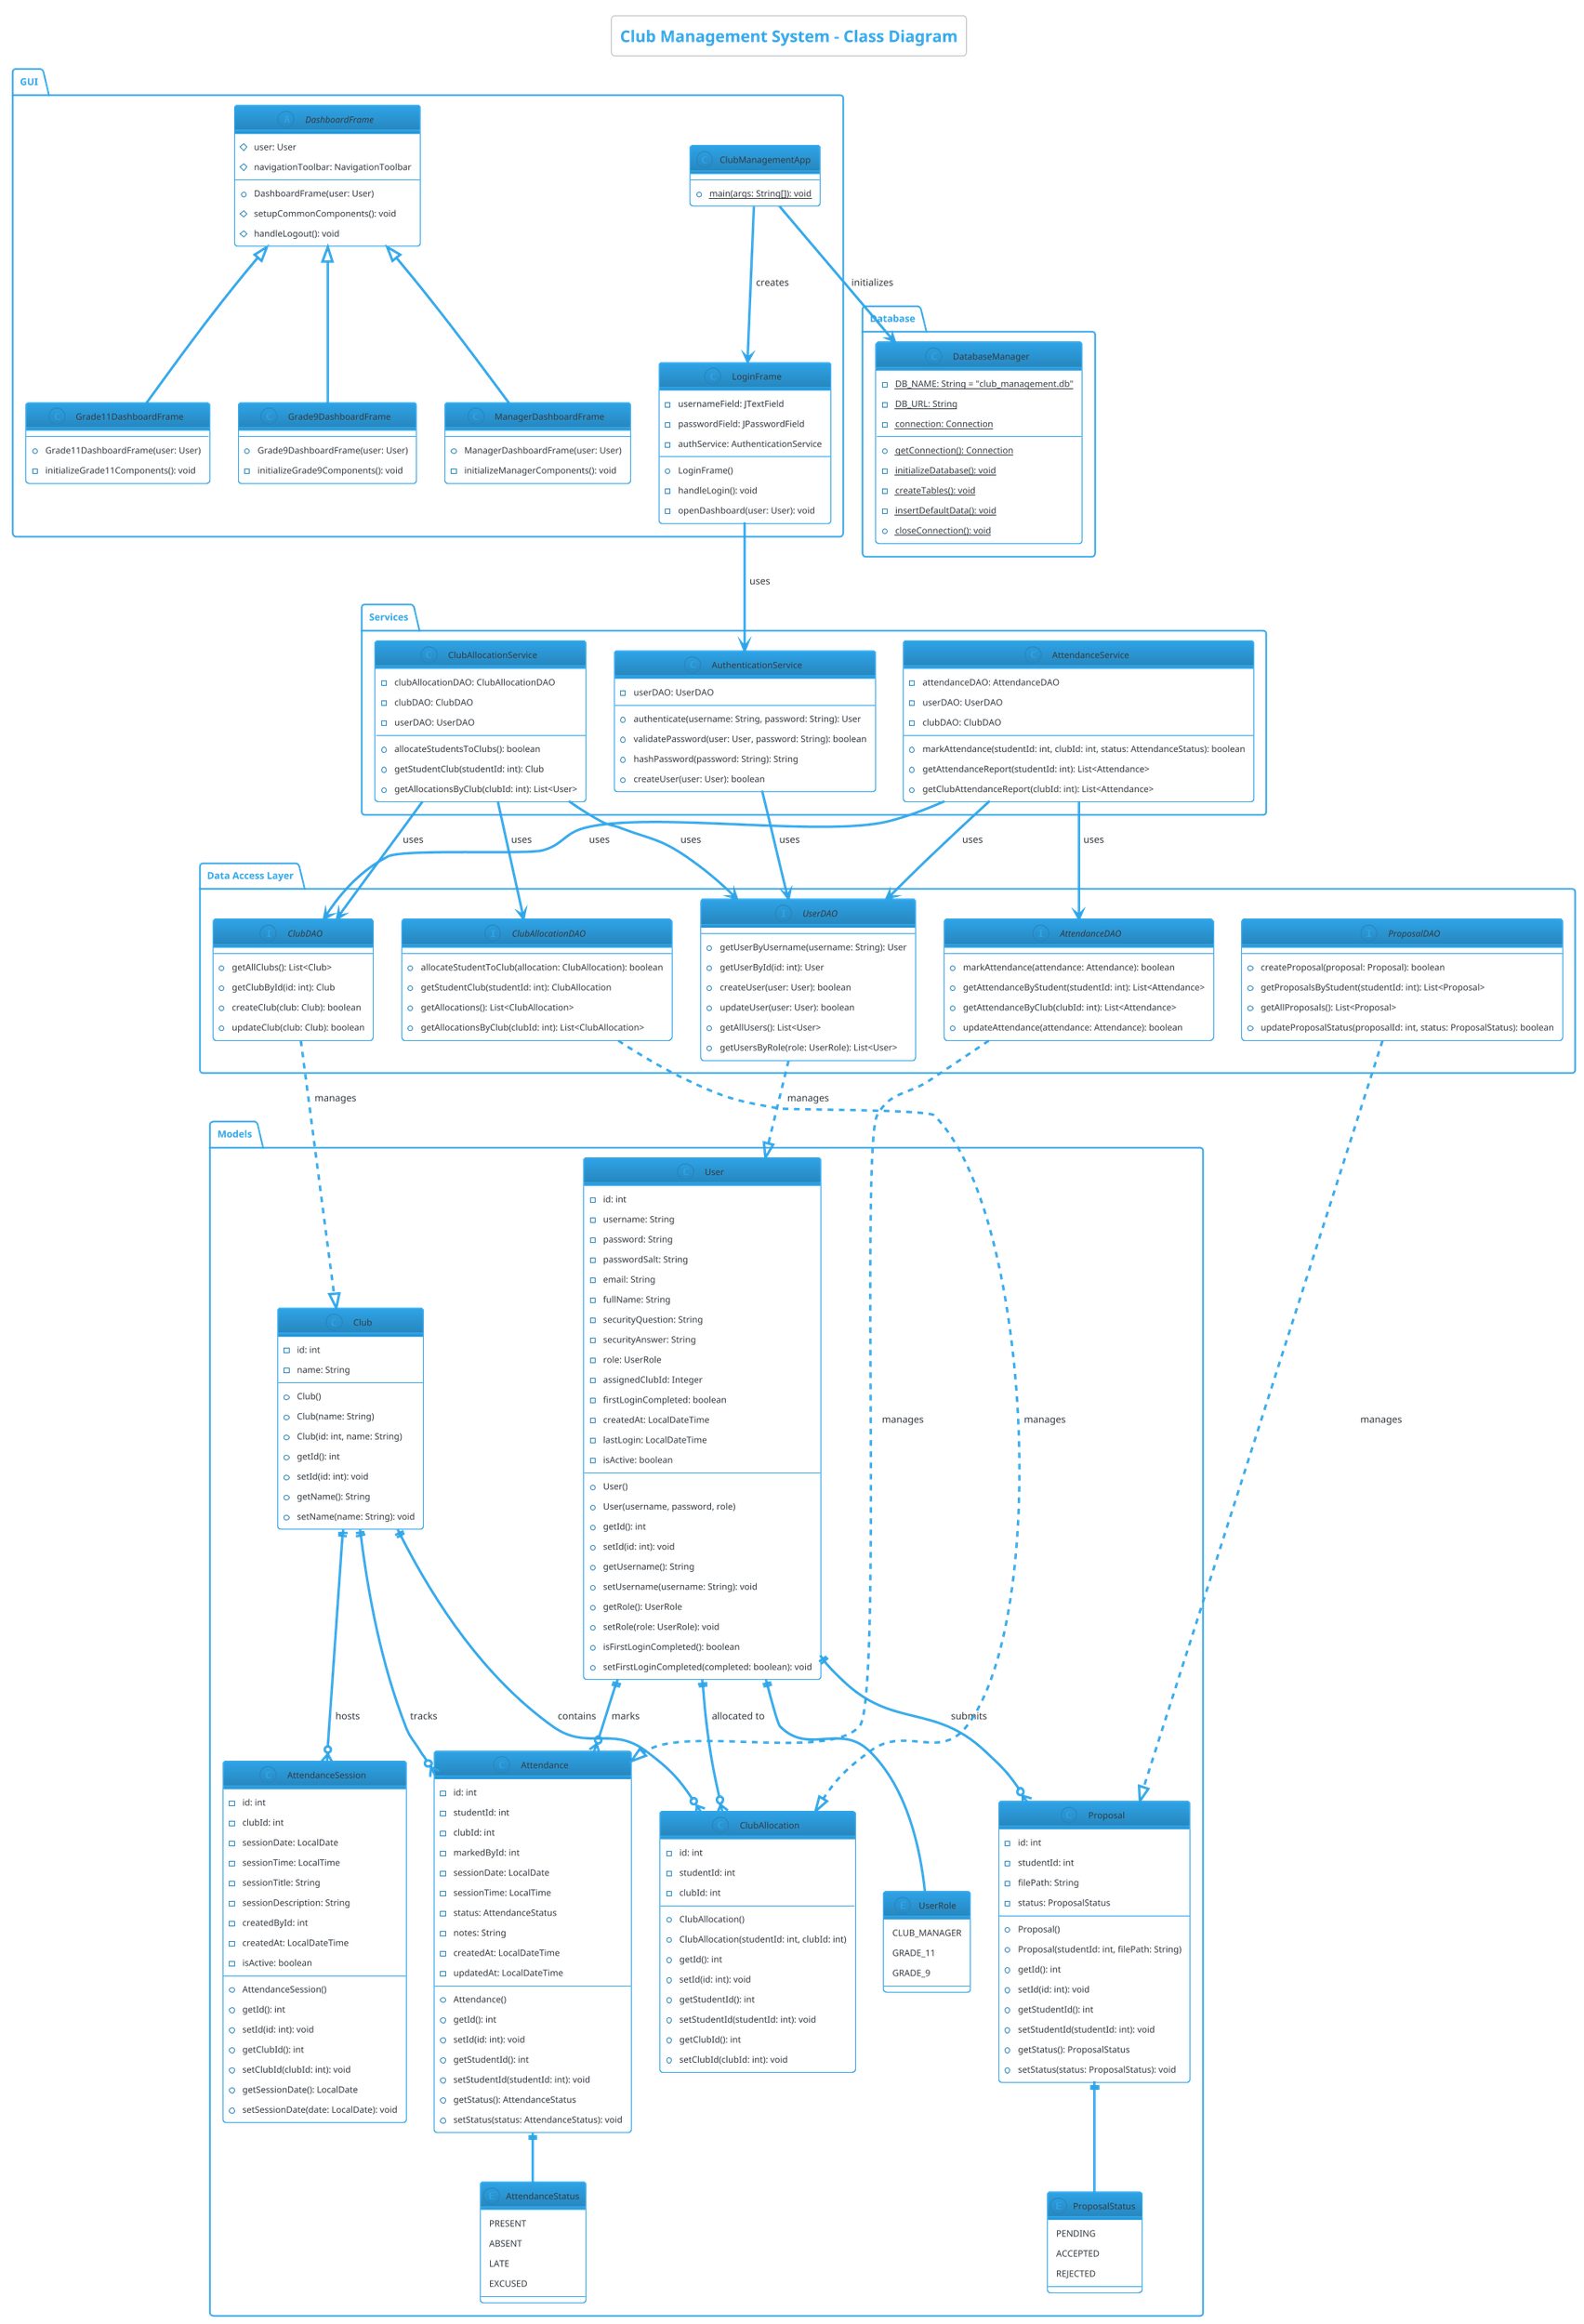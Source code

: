 @startuml Club Management System - Class Diagram

!theme cerulean-outline

title Club Management System - Class Diagram

package "Models" {
    class User {
        - id: int
        - username: String
        - password: String
        - passwordSalt: String
        - email: String
        - fullName: String
        - securityQuestion: String
        - securityAnswer: String
        - role: UserRole
        - assignedClubId: Integer
        - firstLoginCompleted: boolean
        - createdAt: LocalDateTime
        - lastLogin: LocalDateTime
        - isActive: boolean

        + User()
        + User(username, password, role)
        + getId(): int
        + setId(id: int): void
        + getUsername(): String
        + setUsername(username: String): void
        + getRole(): UserRole
        + setRole(role: UserRole): void
        + isFirstLoginCompleted(): boolean
        + setFirstLoginCompleted(completed: boolean): void
    }

    enum UserRole {
        CLUB_MANAGER
        GRADE_11
        GRADE_9
    }

    class Club {
        - id: int
        - name: String

        + Club()
        + Club(name: String)
        + Club(id: int, name: String)
        + getId(): int
        + setId(id: int): void
        + getName(): String
        + setName(name: String): void
    }

    class Proposal {
        - id: int
        - studentId: int
        - filePath: String
        - status: ProposalStatus

        + Proposal()
        + Proposal(studentId: int, filePath: String)
        + getId(): int
        + setId(id: int): void
        + getStudentId(): int
        + setStudentId(studentId: int): void
        + getStatus(): ProposalStatus
        + setStatus(status: ProposalStatus): void
    }

    enum ProposalStatus {
        PENDING
        ACCEPTED
        REJECTED
    }

    class Attendance {
        - id: int
        - studentId: int
        - clubId: int
        - markedById: int
        - sessionDate: LocalDate
        - sessionTime: LocalTime
        - status: AttendanceStatus
        - notes: String
        - createdAt: LocalDateTime
        - updatedAt: LocalDateTime

        + Attendance()
        + getId(): int
        + setId(id: int): void
        + getStudentId(): int
        + setStudentId(studentId: int): void
        + getStatus(): AttendanceStatus
        + setStatus(status: AttendanceStatus): void
    }

    enum AttendanceStatus {
        PRESENT
        ABSENT
        LATE
        EXCUSED
    }

    class ClubAllocation {
        - id: int
        - studentId: int
        - clubId: int

        + ClubAllocation()
        + ClubAllocation(studentId: int, clubId: int)
        + getId(): int
        + setId(id: int): void
        + getStudentId(): int
        + setStudentId(studentId: int): void
        + getClubId(): int
        + setClubId(clubId: int): void
    }

    class AttendanceSession {
        - id: int
        - clubId: int
        - sessionDate: LocalDate
        - sessionTime: LocalTime
        - sessionTitle: String
        - sessionDescription: String
        - createdById: int
        - createdAt: LocalDateTime
        - isActive: boolean

        + AttendanceSession()
        + getId(): int
        + setId(id: int): void
        + getClubId(): int
        + setClubId(clubId: int): void
        + getSessionDate(): LocalDate
        + setSessionDate(date: LocalDate): void
    }
}

package "Data Access Layer" {
    interface UserDAO {
        + getUserByUsername(username: String): User
        + getUserById(id: int): User
        + createUser(user: User): boolean
        + updateUser(user: User): boolean
        + getAllUsers(): List<User>
        + getUsersByRole(role: UserRole): List<User>
    }

    interface ClubDAO {
        + getAllClubs(): List<Club>
        + getClubById(id: int): Club
        + createClub(club: Club): boolean
        + updateClub(club: Club): boolean
    }

    interface ProposalDAO {
        + createProposal(proposal: Proposal): boolean
        + getProposalsByStudent(studentId: int): List<Proposal>
        + getAllProposals(): List<Proposal>
        + updateProposalStatus(proposalId: int, status: ProposalStatus): boolean
    }

    interface AttendanceDAO {
        + markAttendance(attendance: Attendance): boolean
        + getAttendanceByStudent(studentId: int): List<Attendance>
        + getAttendanceByClub(clubId: int): List<Attendance>
        + updateAttendance(attendance: Attendance): boolean
    }

    interface ClubAllocationDAO {
        + allocateStudentToClub(allocation: ClubAllocation): boolean
        + getStudentClub(studentId: int): ClubAllocation
        + getAllocations(): List<ClubAllocation>
        + getAllocationsByClub(clubId: int): List<ClubAllocation>
    }
}

package "Services" {
    class AuthenticationService {
        - userDAO: UserDAO

        + authenticate(username: String, password: String): User
        + validatePassword(user: User, password: String): boolean
        + hashPassword(password: String): String
        + createUser(user: User): boolean
    }

    class ClubAllocationService {
        - clubAllocationDAO: ClubAllocationDAO
        - clubDAO: ClubDAO
        - userDAO: UserDAO

        + allocateStudentsToClubs(): boolean
        + getStudentClub(studentId: int): Club
        + getAllocationsByClub(clubId: int): List<User>
    }

    class AttendanceService {
        - attendanceDAO: AttendanceDAO
        - userDAO: UserDAO
        - clubDAO: ClubDAO

        + markAttendance(studentId: int, clubId: int, status: AttendanceStatus): boolean
        + getAttendanceReport(studentId: int): List<Attendance>
        + getClubAttendanceReport(clubId: int): List<Attendance>
    }
}

package "Database" {
    class DatabaseManager {
        - {static} DB_NAME: String = "club_management.db"
        - {static} DB_URL: String
        - {static} connection: Connection

        + {static} getConnection(): Connection
        - {static} initializeDatabase(): void
        - {static} createTables(): void
        - {static} insertDefaultData(): void
        + {static} closeConnection(): void
    }
}

package "GUI" {
    class ClubManagementApp {
        + {static} main(args: String[]): void
    }

    class LoginFrame {
        - usernameField: JTextField
        - passwordField: JPasswordField
        - authService: AuthenticationService

        + LoginFrame()
        - handleLogin(): void
        - openDashboard(user: User): void
    }

    abstract class DashboardFrame {
        # user: User
        # navigationToolbar: NavigationToolbar

        + DashboardFrame(user: User)
        # setupCommonComponents(): void
        # handleLogout(): void
    }

    class ManagerDashboardFrame {
        + ManagerDashboardFrame(user: User)
        - initializeManagerComponents(): void
    }

    class Grade11DashboardFrame {
        + Grade11DashboardFrame(user: User)
        - initializeGrade11Components(): void
    }

    class Grade9DashboardFrame {
        + Grade9DashboardFrame(user: User)
        - initializeGrade9Components(): void
    }
}

' Relationships
User ||-- UserRole
Proposal ||-- ProposalStatus
Attendance ||-- AttendanceStatus

User ||--o{ Proposal : "submits"
User ||--o{ Attendance : "marks"
User ||--o{ ClubAllocation : "allocated to"
Club ||--o{ ClubAllocation : "contains"
Club ||--o{ Attendance : "tracks"
Club ||--o{ AttendanceSession : "hosts"

UserDAO ..|> User : "manages"
ClubDAO ..|> Club : "manages"
ProposalDAO ..|> Proposal : "manages"
AttendanceDAO ..|> Attendance : "manages"
ClubAllocationDAO ..|> ClubAllocation : "manages"

AuthenticationService --> UserDAO : "uses"
ClubAllocationService --> ClubAllocationDAO : "uses"
ClubAllocationService --> ClubDAO : "uses"
ClubAllocationService --> UserDAO : "uses"
AttendanceService --> AttendanceDAO : "uses"
AttendanceService --> UserDAO : "uses"
AttendanceService --> ClubDAO : "uses"

LoginFrame --> AuthenticationService : "uses"
DashboardFrame <|-- ManagerDashboardFrame
DashboardFrame <|-- Grade11DashboardFrame
DashboardFrame <|-- Grade9DashboardFrame

ClubManagementApp --> DatabaseManager : "initializes"
ClubManagementApp --> LoginFrame : "creates"

@enduml